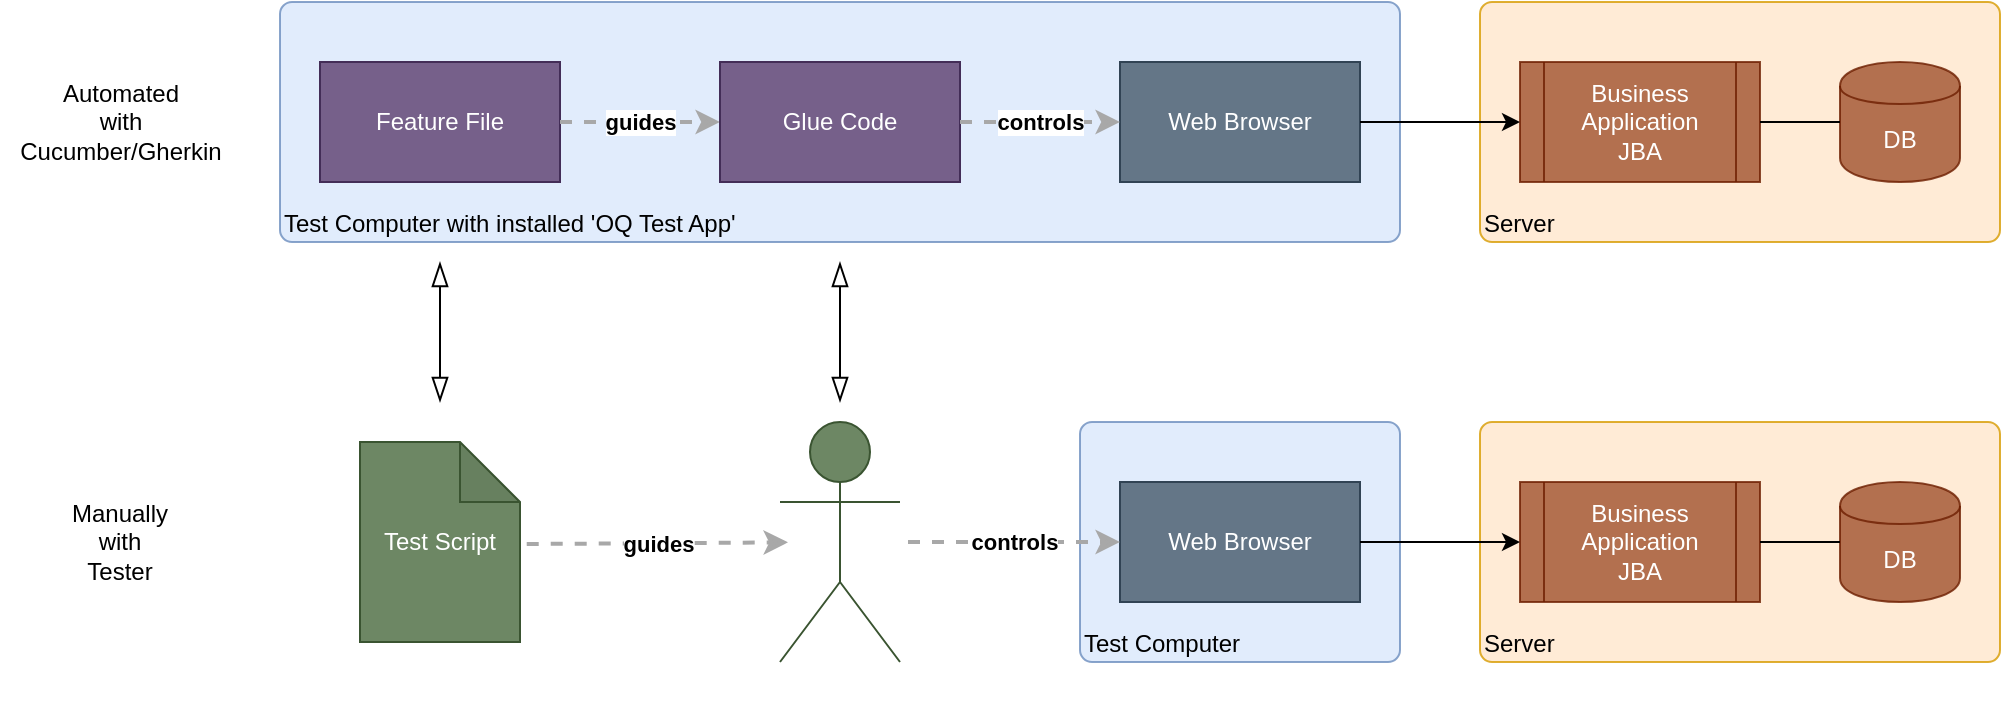 <mxfile version="13.2.4" type="device"><diagram id="p8xxCQa_LUGjVKJf4xzf" name="Page-1"><mxGraphModel dx="1024" dy="592" grid="1" gridSize="10" guides="1" tooltips="1" connect="1" arrows="1" fold="1" page="1" pageScale="1" pageWidth="827" pageHeight="1169" math="0" shadow="0"><root><mxCell id="0"/><mxCell id="1" parent="0"/><mxCell id="7oJ6F6POIcKhykP50ITG-32" value="" style="endArrow=blockThin;startArrow=blockThin;html=1;startFill=0;endFill=0;endSize=10;startSize=10;" parent="1" edge="1"><mxGeometry width="50" height="50" relative="1" as="geometry"><mxPoint x="240" y="280" as="sourcePoint"/><mxPoint x="240" y="210" as="targetPoint"/></mxGeometry></mxCell><mxCell id="7oJ6F6POIcKhykP50ITG-34" value="" style="group" parent="1" vertex="1" connectable="0"><mxGeometry x="20" y="80" width="1000" height="120" as="geometry"/></mxCell><mxCell id="7oJ6F6POIcKhykP50ITG-4" value="Automated&lt;br&gt;with&lt;br&gt;Cucumber/Gherkin" style="text;html=1;align=center;verticalAlign=middle;resizable=0;points=[];autosize=1;" parent="7oJ6F6POIcKhykP50ITG-34" vertex="1"><mxGeometry y="35" width="120" height="50" as="geometry"/></mxCell><mxCell id="7oJ6F6POIcKhykP50ITG-21" value="" style="group" parent="7oJ6F6POIcKhykP50ITG-34" vertex="1" connectable="0"><mxGeometry x="140" width="560" height="120" as="geometry"/></mxCell><mxCell id="7oJ6F6POIcKhykP50ITG-10" value="&lt;div style=&quot;text-align: left&quot;&gt;Test Computer with installed 'OQ Test App'&lt;/div&gt;" style="rounded=1;whiteSpace=wrap;html=1;labelBackgroundColor=none;fillColor=#dae8fc;align=left;arcSize=5;strokeColor=#6c8ebf;verticalAlign=bottom;points=[[0.25,0,0],[0.5,0,0],[0.75,0,0],[1,0.25,0],[1,0.5,0],[1,0.75,0],[0.75,1,0],[0.5,1,0],[0.25,1,0],[0,0.75,0],[0,0.5,0],[0,0.25,0]];opacity=80;" parent="7oJ6F6POIcKhykP50ITG-21" vertex="1"><mxGeometry width="560" height="120" as="geometry"/></mxCell><mxCell id="7oJ6F6POIcKhykP50ITG-1" value="Feature File" style="rounded=0;whiteSpace=wrap;html=1;fillColor=#76608a;strokeColor=#432D57;fontColor=#ffffff;" parent="7oJ6F6POIcKhykP50ITG-21" vertex="1"><mxGeometry x="20" y="30" width="120" height="60" as="geometry"/></mxCell><mxCell id="7oJ6F6POIcKhykP50ITG-2" value="&lt;div style=&quot;text-align: left&quot;&gt;&lt;div style=&quot;text-align: center&quot;&gt;&lt;b&gt;guides&lt;/b&gt;&lt;/div&gt;&lt;/div&gt;" style="edgeStyle=none;rounded=0;html=1;jettySize=auto;orthogonalLoop=1;strokeColor=#A8A8A8;strokeWidth=2;fontColor=#000000;jumpStyle=none;dashed=1;exitX=1;exitY=0.5;exitDx=0;exitDy=0;" parent="7oJ6F6POIcKhykP50ITG-21" source="7oJ6F6POIcKhykP50ITG-1" edge="1"><mxGeometry width="200" relative="1" as="geometry"><mxPoint x="120" y="160" as="sourcePoint"/><mxPoint x="220" y="60" as="targetPoint"/></mxGeometry></mxCell><mxCell id="7oJ6F6POIcKhykP50ITG-7" value="Glue Code" style="rounded=0;whiteSpace=wrap;html=1;fillColor=#76608a;strokeColor=#432D57;fontColor=#ffffff;" parent="7oJ6F6POIcKhykP50ITG-21" vertex="1"><mxGeometry x="220" y="30" width="120" height="60" as="geometry"/></mxCell><mxCell id="7oJ6F6POIcKhykP50ITG-8" value="Web Browser" style="rounded=0;whiteSpace=wrap;html=1;fillColor=#647687;strokeColor=#314354;fontColor=#ffffff;" parent="7oJ6F6POIcKhykP50ITG-21" vertex="1"><mxGeometry x="420" y="30" width="120" height="60" as="geometry"/></mxCell><mxCell id="7oJ6F6POIcKhykP50ITG-9" value="&lt;div style=&quot;text-align: left&quot;&gt;&lt;div style=&quot;text-align: center&quot;&gt;&lt;b&gt;controls&lt;/b&gt;&lt;/div&gt;&lt;/div&gt;" style="edgeStyle=none;rounded=0;html=1;entryX=0;entryY=0.5;jettySize=auto;orthogonalLoop=1;strokeColor=#A8A8A8;strokeWidth=2;fontColor=#000000;jumpStyle=none;dashed=1;exitX=1;exitY=0.5;exitDx=0;exitDy=0;entryDx=0;entryDy=0;" parent="7oJ6F6POIcKhykP50ITG-21" source="7oJ6F6POIcKhykP50ITG-7" target="7oJ6F6POIcKhykP50ITG-8" edge="1"><mxGeometry width="200" relative="1" as="geometry"><mxPoint x="150" y="-10" as="sourcePoint"/><mxPoint x="350" y="-10" as="targetPoint"/></mxGeometry></mxCell><mxCell id="7oJ6F6POIcKhykP50ITG-22" value="" style="group" parent="7oJ6F6POIcKhykP50ITG-34" vertex="1" connectable="0"><mxGeometry x="740" width="260" height="120" as="geometry"/></mxCell><mxCell id="7oJ6F6POIcKhykP50ITG-20" value="&lt;div style=&quot;text-align: left&quot;&gt;Server&lt;/div&gt;" style="rounded=1;whiteSpace=wrap;html=1;labelBackgroundColor=none;fillColor=#ffe6cc;align=left;arcSize=5;strokeColor=#d79b00;verticalAlign=bottom;points=[[0.25,0,0],[0.5,0,0],[0.75,0,0],[1,0.25,0],[1,0.5,0],[1,0.75,0],[0.75,1,0],[0.5,1,0],[0.25,1,0],[0,0.75,0],[0,0.5,0],[0,0.25,0]];opacity=80;" parent="7oJ6F6POIcKhykP50ITG-22" vertex="1"><mxGeometry width="260" height="120" as="geometry"/></mxCell><mxCell id="7oJ6F6POIcKhykP50ITG-17" value="Business Application&lt;br&gt;JBA" style="shape=process;whiteSpace=wrap;html=1;backgroundOutline=1;opacity=80;fillColor=#a0522d;strokeColor=#6D1F00;fontColor=#ffffff;" parent="7oJ6F6POIcKhykP50ITG-22" vertex="1"><mxGeometry x="20" y="30" width="120" height="60" as="geometry"/></mxCell><mxCell id="7oJ6F6POIcKhykP50ITG-18" value="DB" style="shape=cylinder;whiteSpace=wrap;html=1;boundedLbl=1;backgroundOutline=1;opacity=80;fillColor=#a0522d;strokeColor=#6D1F00;fontColor=#ffffff;" parent="7oJ6F6POIcKhykP50ITG-22" vertex="1"><mxGeometry x="180" y="30" width="60" height="60" as="geometry"/></mxCell><mxCell id="7oJ6F6POIcKhykP50ITG-19" value="" style="endArrow=none;html=1;exitX=1;exitY=0.5;exitDx=0;exitDy=0;entryX=0;entryY=0.5;entryDx=0;entryDy=0;" parent="7oJ6F6POIcKhykP50ITG-22" source="7oJ6F6POIcKhykP50ITG-17" target="7oJ6F6POIcKhykP50ITG-18" edge="1"><mxGeometry width="50" height="50" relative="1" as="geometry"><mxPoint x="-200" y="270" as="sourcePoint"/><mxPoint x="-150" y="220" as="targetPoint"/></mxGeometry></mxCell><mxCell id="7oJ6F6POIcKhykP50ITG-24" value="" style="endArrow=classic;html=1;exitX=1;exitY=0.5;exitDx=0;exitDy=0;" parent="7oJ6F6POIcKhykP50ITG-34" source="7oJ6F6POIcKhykP50ITG-8" target="7oJ6F6POIcKhykP50ITG-17" edge="1"><mxGeometry width="50" height="50" relative="1" as="geometry"><mxPoint x="640" y="270" as="sourcePoint"/><mxPoint x="690" y="220" as="targetPoint"/></mxGeometry></mxCell><mxCell id="7oJ6F6POIcKhykP50ITG-36" value="" style="endArrow=blockThin;startArrow=blockThin;html=1;startFill=0;endFill=0;endSize=10;startSize=10;" parent="1" edge="1"><mxGeometry width="50" height="50" relative="1" as="geometry"><mxPoint x="440" y="280" as="sourcePoint"/><mxPoint x="440" y="210" as="targetPoint"/></mxGeometry></mxCell><mxCell id="7oJ6F6POIcKhykP50ITG-40" value="" style="group" parent="1" vertex="1" connectable="0"><mxGeometry x="35" y="290" width="985" height="130" as="geometry"/></mxCell><mxCell id="7oJ6F6POIcKhykP50ITG-35" value="" style="group" parent="7oJ6F6POIcKhykP50ITG-40" vertex="1" connectable="0"><mxGeometry width="985" height="130" as="geometry"/></mxCell><mxCell id="7oJ6F6POIcKhykP50ITG-5" value="Manually &lt;br&gt;with &lt;br&gt;Tester" style="text;html=1;strokeColor=none;fillColor=none;align=center;verticalAlign=middle;whiteSpace=wrap;rounded=0;" parent="7oJ6F6POIcKhykP50ITG-35" vertex="1"><mxGeometry y="50" width="90" height="20" as="geometry"/></mxCell><mxCell id="7oJ6F6POIcKhykP50ITG-33" value="" style="group" parent="7oJ6F6POIcKhykP50ITG-35" vertex="1" connectable="0"><mxGeometry x="165" width="820" height="130" as="geometry"/></mxCell><mxCell id="7oJ6F6POIcKhykP50ITG-48" value="" style="group" parent="7oJ6F6POIcKhykP50ITG-33" vertex="1" connectable="0"><mxGeometry x="360" width="160" height="120" as="geometry"/></mxCell><mxCell id="7oJ6F6POIcKhykP50ITG-42" value="&lt;div style=&quot;text-align: left&quot;&gt;Test Computer&lt;/div&gt;" style="rounded=1;whiteSpace=wrap;html=1;labelBackgroundColor=none;fillColor=#dae8fc;align=left;arcSize=5;strokeColor=#6c8ebf;verticalAlign=bottom;points=[[0.25,0,0],[0.5,0,0],[0.75,0,0],[1,0.25,0],[1,0.5,0],[1,0.75,0],[0.75,1,0],[0.5,1,0],[0.25,1,0],[0,0.75,0],[0,0.5,0],[0,0.25,0]];opacity=80;" parent="7oJ6F6POIcKhykP50ITG-48" vertex="1"><mxGeometry width="160" height="120" as="geometry"/></mxCell><mxCell id="7oJ6F6POIcKhykP50ITG-46" value="Web Browser" style="rounded=0;whiteSpace=wrap;html=1;fillColor=#647687;strokeColor=#314354;fontColor=#ffffff;" parent="7oJ6F6POIcKhykP50ITG-48" vertex="1"><mxGeometry x="20" y="30" width="120" height="60" as="geometry"/></mxCell><mxCell id="7oJ6F6POIcKhykP50ITG-11" value="Test Script" style="shape=note;whiteSpace=wrap;html=1;backgroundOutline=1;darkOpacity=0.05;fillColor=#6d8764;strokeColor=#3A5431;fontColor=#ffffff;" parent="7oJ6F6POIcKhykP50ITG-33" vertex="1"><mxGeometry y="10" width="80" height="100" as="geometry"/></mxCell><mxCell id="7oJ6F6POIcKhykP50ITG-6" value="&lt;div style=&quot;text-align: left&quot;&gt;&lt;div style=&quot;text-align: center&quot;&gt;&lt;b&gt;guides&lt;/b&gt;&lt;/div&gt;&lt;/div&gt;" style="edgeStyle=none;rounded=0;html=1;jettySize=auto;orthogonalLoop=1;strokeColor=#A8A8A8;strokeWidth=2;fontColor=#000000;jumpStyle=none;dashed=1;exitX=1.042;exitY=0.51;exitDx=0;exitDy=0;exitPerimeter=0;" parent="7oJ6F6POIcKhykP50ITG-33" source="7oJ6F6POIcKhykP50ITG-11" edge="1"><mxGeometry width="200" relative="1" as="geometry"><mxPoint x="40" y="270" as="sourcePoint"/><mxPoint x="214" y="60.187" as="targetPoint"/></mxGeometry></mxCell><mxCell id="7oJ6F6POIcKhykP50ITG-25" value="" style="group" parent="7oJ6F6POIcKhykP50ITG-33" vertex="1" connectable="0"><mxGeometry x="560" width="260" height="120" as="geometry"/></mxCell><mxCell id="7oJ6F6POIcKhykP50ITG-26" value="&lt;div style=&quot;text-align: left&quot;&gt;Server&lt;/div&gt;" style="rounded=1;whiteSpace=wrap;html=1;labelBackgroundColor=none;fillColor=#ffe6cc;align=left;arcSize=5;strokeColor=#d79b00;verticalAlign=bottom;points=[[0.25,0,0],[0.5,0,0],[0.75,0,0],[1,0.25,0],[1,0.5,0],[1,0.75,0],[0.75,1,0],[0.5,1,0],[0.25,1,0],[0,0.75,0],[0,0.5,0],[0,0.25,0]];opacity=80;" parent="7oJ6F6POIcKhykP50ITG-25" vertex="1"><mxGeometry width="260" height="120" as="geometry"/></mxCell><mxCell id="7oJ6F6POIcKhykP50ITG-27" value="Business Application&lt;br&gt;JBA" style="shape=process;whiteSpace=wrap;html=1;backgroundOutline=1;opacity=80;fillColor=#a0522d;strokeColor=#6D1F00;fontColor=#ffffff;" parent="7oJ6F6POIcKhykP50ITG-25" vertex="1"><mxGeometry x="20" y="30" width="120" height="60" as="geometry"/></mxCell><mxCell id="7oJ6F6POIcKhykP50ITG-28" value="DB" style="shape=cylinder;whiteSpace=wrap;html=1;boundedLbl=1;backgroundOutline=1;opacity=80;fillColor=#a0522d;strokeColor=#6D1F00;fontColor=#ffffff;" parent="7oJ6F6POIcKhykP50ITG-25" vertex="1"><mxGeometry x="180" y="30" width="60" height="60" as="geometry"/></mxCell><mxCell id="7oJ6F6POIcKhykP50ITG-29" value="" style="endArrow=none;html=1;exitX=1;exitY=0.5;exitDx=0;exitDy=0;entryX=0;entryY=0.5;entryDx=0;entryDy=0;" parent="7oJ6F6POIcKhykP50ITG-25" source="7oJ6F6POIcKhykP50ITG-27" target="7oJ6F6POIcKhykP50ITG-28" edge="1"><mxGeometry width="50" height="50" relative="1" as="geometry"><mxPoint x="-200" y="270" as="sourcePoint"/><mxPoint x="-150" y="220" as="targetPoint"/></mxGeometry></mxCell><mxCell id="7oJ6F6POIcKhykP50ITG-30" value="" style="endArrow=classic;html=1;exitX=1;exitY=0.5;exitDx=0;exitDy=0;entryX=0;entryY=0.5;entryDx=0;entryDy=0;" parent="7oJ6F6POIcKhykP50ITG-33" target="7oJ6F6POIcKhykP50ITG-27" edge="1"><mxGeometry width="50" height="50" relative="1" as="geometry"><mxPoint x="500" y="60" as="sourcePoint"/><mxPoint x="590" y="-90" as="targetPoint"/></mxGeometry></mxCell><mxCell id="7oJ6F6POIcKhykP50ITG-31" value="&lt;div style=&quot;text-align: left&quot;&gt;&lt;div style=&quot;text-align: center&quot;&gt;&lt;b&gt;controls&lt;/b&gt;&lt;/div&gt;&lt;/div&gt;" style="edgeStyle=none;rounded=0;html=1;entryX=0;entryY=0.5;jettySize=auto;orthogonalLoop=1;strokeColor=#A8A8A8;strokeWidth=2;fontColor=#000000;jumpStyle=none;dashed=1;entryDx=0;entryDy=0;" parent="7oJ6F6POIcKhykP50ITG-33" edge="1"><mxGeometry width="200" relative="1" as="geometry"><mxPoint x="274" y="60" as="sourcePoint"/><mxPoint x="380" y="60" as="targetPoint"/></mxGeometry></mxCell><mxCell id="7oJ6F6POIcKhykP50ITG-38" value="Actor" style="shape=umlActor;verticalLabelPosition=bottom;labelBackgroundColor=#ffffff;verticalAlign=top;html=1;outlineConnect=0;fillColor=#6d8764;strokeColor=#3A5431;fontColor=#ffffff;" parent="7oJ6F6POIcKhykP50ITG-33" vertex="1"><mxGeometry x="210" width="60" height="120" as="geometry"/></mxCell></root></mxGraphModel></diagram></mxfile>